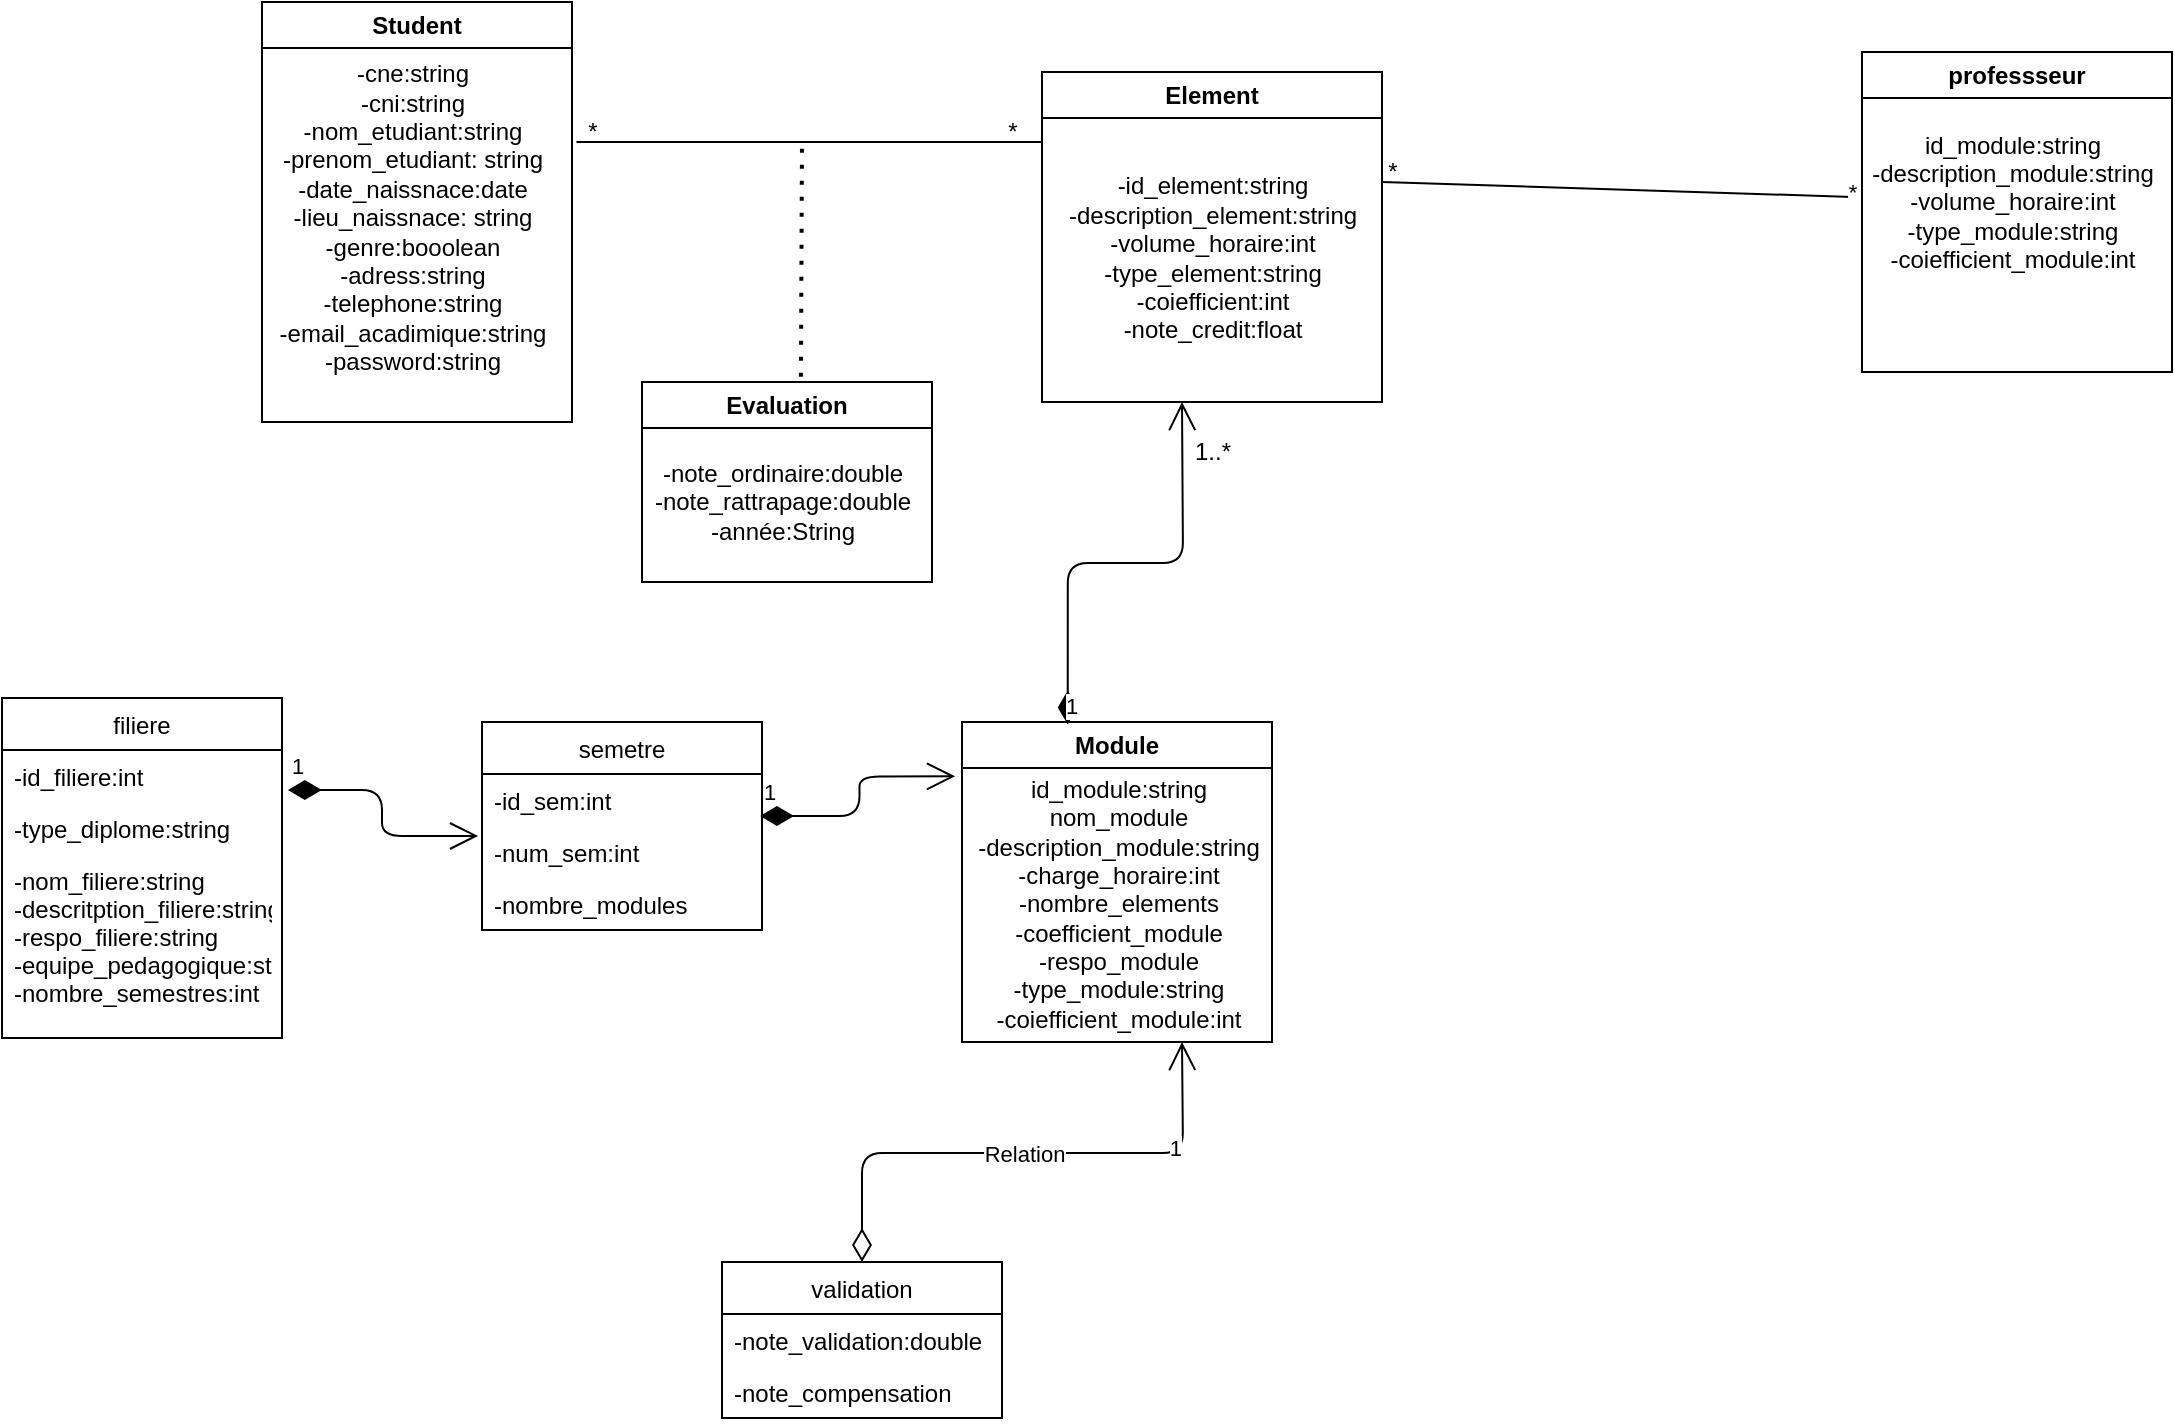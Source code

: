 <mxfile>
    <diagram id="AJ0hMvki0WESXabfGUj_" name="Page-1">
        <mxGraphModel dx="1203" dy="627" grid="1" gridSize="10" guides="1" tooltips="1" connect="1" arrows="1" fold="1" page="1" pageScale="1" pageWidth="850" pageHeight="1100" math="0" shadow="0">
            <root>
                <mxCell id="0"/>
                <mxCell id="1" parent="0"/>
                <mxCell id="2" value="Student" style="swimlane;whiteSpace=wrap;html=1;" parent="1" vertex="1">
                    <mxGeometry x="220" y="70" width="155" height="210" as="geometry"/>
                </mxCell>
                <mxCell id="3" value="&lt;div&gt;-cne:string&lt;/div&gt;&lt;div&gt;-cni:string&lt;/div&gt;&lt;div&gt;-nom_etudiant:string&lt;/div&gt;&lt;div&gt;-prenom_etudiant: string&lt;/div&gt;&lt;div&gt;-date_naissnace:date&lt;/div&gt;&lt;div&gt;-lieu_naissnace: string&lt;/div&gt;&lt;div&gt;-genre:booolean&lt;/div&gt;&lt;div&gt;-adress:string&lt;/div&gt;&lt;div&gt;-telephone:string&lt;/div&gt;&lt;div&gt;-email_acadimique:string&lt;/div&gt;&lt;div&gt;-password:string&lt;/div&gt;&lt;div&gt;&lt;br&gt;&lt;/div&gt;" style="text;html=1;align=center;verticalAlign=middle;resizable=0;points=[];autosize=1;strokeColor=none;fillColor=none;" parent="2" vertex="1">
                    <mxGeometry x="-5" y="20" width="160" height="190" as="geometry"/>
                </mxCell>
                <mxCell id="5" value="Evaluation" style="swimlane;whiteSpace=wrap;html=1;" parent="1" vertex="1">
                    <mxGeometry x="410" y="260" width="145" height="100" as="geometry"/>
                </mxCell>
                <mxCell id="6" value="-note_ordinaire:double&lt;br&gt;-note_rattrapage:double&lt;br&gt;-année:String" style="text;html=1;align=center;verticalAlign=middle;resizable=0;points=[];autosize=1;strokeColor=none;fillColor=none;" parent="5" vertex="1">
                    <mxGeometry x="-5" y="30" width="150" height="60" as="geometry"/>
                </mxCell>
                <mxCell id="8" value="Element" style="swimlane;whiteSpace=wrap;html=1;" parent="1" vertex="1">
                    <mxGeometry x="610" y="105" width="170" height="165" as="geometry"/>
                </mxCell>
                <mxCell id="10" value="&lt;div&gt;-id_element:string&lt;/div&gt;&lt;div&gt;-description_element:string&lt;/div&gt;&lt;div&gt;-volume_horaire:int&lt;/div&gt;&lt;div&gt;-type_element:string&lt;/div&gt;&lt;div&gt;-coiefficient:int&lt;/div&gt;&lt;div&gt;-note_credit:float&lt;/div&gt;" style="text;html=1;align=center;verticalAlign=middle;resizable=0;points=[];autosize=1;strokeColor=none;fillColor=none;" parent="8" vertex="1">
                    <mxGeometry y="42.5" width="170" height="100" as="geometry"/>
                </mxCell>
                <mxCell id="12" value="" style="endArrow=none;html=1;exitX=1.014;exitY=0.263;exitDx=0;exitDy=0;exitPerimeter=0;" parent="1" source="3" edge="1">
                    <mxGeometry width="50" height="50" relative="1" as="geometry">
                        <mxPoint x="470" y="240" as="sourcePoint"/>
                        <mxPoint x="610" y="140" as="targetPoint"/>
                    </mxGeometry>
                </mxCell>
                <mxCell id="14" value="" style="endArrow=none;dashed=1;html=1;dashPattern=1 3;strokeWidth=2;exitX=0.548;exitY=-0.026;exitDx=0;exitDy=0;exitPerimeter=0;" parent="1" source="5" edge="1">
                    <mxGeometry width="50" height="50" relative="1" as="geometry">
                        <mxPoint x="490" y="250" as="sourcePoint"/>
                        <mxPoint x="490" y="140" as="targetPoint"/>
                    </mxGeometry>
                </mxCell>
                <mxCell id="15" value="Module" style="swimlane;whiteSpace=wrap;html=1;" parent="1" vertex="1">
                    <mxGeometry x="570" y="430" width="155" height="160" as="geometry"/>
                </mxCell>
                <mxCell id="17" value="&lt;div&gt;id_module:string&lt;/div&gt;&lt;div&gt;nom_module&lt;/div&gt;&lt;div&gt;-description_module:string&lt;/div&gt;&lt;div&gt;-charge_horaire:int&lt;/div&gt;&lt;div&gt;-nombre_elements&lt;/div&gt;&lt;div&gt;-coefficient_module&lt;/div&gt;&lt;div&gt;-respo_module&lt;/div&gt;&lt;div&gt;&lt;span style=&quot;background-color: initial;&quot;&gt;-type_module:string&lt;/span&gt;&lt;/div&gt;&lt;div&gt;-coiefficient_module:int&lt;/div&gt;" style="text;html=1;align=center;verticalAlign=middle;resizable=0;points=[];autosize=1;strokeColor=none;fillColor=none;" parent="15" vertex="1">
                    <mxGeometry x="-2.5" y="21" width="160" height="140" as="geometry"/>
                </mxCell>
                <mxCell id="18" value="1" style="endArrow=open;html=1;endSize=12;startArrow=diamondThin;startSize=14;startFill=1;edgeStyle=orthogonalEdgeStyle;align=left;verticalAlign=bottom;exitX=0.341;exitY=0.008;exitDx=0;exitDy=0;exitPerimeter=0;" parent="1" source="15" edge="1">
                    <mxGeometry x="-1" y="3" relative="1" as="geometry">
                        <mxPoint x="510" y="360" as="sourcePoint"/>
                        <mxPoint x="680" y="270" as="targetPoint"/>
                    </mxGeometry>
                </mxCell>
                <mxCell id="19" value="1..*" style="text;html=1;align=center;verticalAlign=middle;resizable=0;points=[];autosize=1;strokeColor=none;fillColor=none;" parent="1" vertex="1">
                    <mxGeometry x="675" y="280" width="40" height="30" as="geometry"/>
                </mxCell>
                <mxCell id="20" value="*" style="text;html=1;align=center;verticalAlign=middle;resizable=0;points=[];autosize=1;strokeColor=none;fillColor=none;" parent="1" vertex="1">
                    <mxGeometry x="580" y="120" width="30" height="30" as="geometry"/>
                </mxCell>
                <mxCell id="21" value="*" style="text;html=1;align=center;verticalAlign=middle;resizable=0;points=[];autosize=1;strokeColor=none;fillColor=none;" parent="1" vertex="1">
                    <mxGeometry x="370" y="120" width="30" height="30" as="geometry"/>
                </mxCell>
                <mxCell id="22" value="semetre" style="swimlane;fontStyle=0;childLayout=stackLayout;horizontal=1;startSize=26;fillColor=none;horizontalStack=0;resizeParent=1;resizeParentMax=0;resizeLast=0;collapsible=1;marginBottom=0;" parent="1" vertex="1">
                    <mxGeometry x="330" y="430" width="140" height="104" as="geometry"/>
                </mxCell>
                <mxCell id="23" value="-id_sem:int" style="text;strokeColor=none;fillColor=none;align=left;verticalAlign=top;spacingLeft=4;spacingRight=4;overflow=hidden;rotatable=0;points=[[0,0.5],[1,0.5]];portConstraint=eastwest;" parent="22" vertex="1">
                    <mxGeometry y="26" width="140" height="26" as="geometry"/>
                </mxCell>
                <mxCell id="24" value="-num_sem:int" style="text;strokeColor=none;fillColor=none;align=left;verticalAlign=top;spacingLeft=4;spacingRight=4;overflow=hidden;rotatable=0;points=[[0,0.5],[1,0.5]];portConstraint=eastwest;" parent="22" vertex="1">
                    <mxGeometry y="52" width="140" height="26" as="geometry"/>
                </mxCell>
                <mxCell id="25" value="-nombre_modules" style="text;strokeColor=none;fillColor=none;align=left;verticalAlign=top;spacingLeft=4;spacingRight=4;overflow=hidden;rotatable=0;points=[[0,0.5],[1,0.5]];portConstraint=eastwest;" parent="22" vertex="1">
                    <mxGeometry y="78" width="140" height="26" as="geometry"/>
                </mxCell>
                <mxCell id="26" value="filiere" style="swimlane;fontStyle=0;childLayout=stackLayout;horizontal=1;startSize=26;fillColor=none;horizontalStack=0;resizeParent=1;resizeParentMax=0;resizeLast=0;collapsible=1;marginBottom=0;" parent="1" vertex="1">
                    <mxGeometry x="90" y="418" width="140" height="170" as="geometry"/>
                </mxCell>
                <mxCell id="27" value="-id_filiere:int" style="text;strokeColor=none;fillColor=none;align=left;verticalAlign=top;spacingLeft=4;spacingRight=4;overflow=hidden;rotatable=0;points=[[0,0.5],[1,0.5]];portConstraint=eastwest;" parent="26" vertex="1">
                    <mxGeometry y="26" width="140" height="26" as="geometry"/>
                </mxCell>
                <mxCell id="28" value="-type_diplome:string" style="text;strokeColor=none;fillColor=none;align=left;verticalAlign=top;spacingLeft=4;spacingRight=4;overflow=hidden;rotatable=0;points=[[0,0.5],[1,0.5]];portConstraint=eastwest;" parent="26" vertex="1">
                    <mxGeometry y="52" width="140" height="26" as="geometry"/>
                </mxCell>
                <mxCell id="29" value="-nom_filiere:string&#10;-descritption_filiere:string&#10;-respo_filiere:string&#10;-equipe_pedagogique:string&#10;-nombre_semestres:int" style="text;strokeColor=none;fillColor=none;align=left;verticalAlign=top;spacingLeft=4;spacingRight=4;overflow=hidden;rotatable=0;points=[[0,0.5],[1,0.5]];portConstraint=eastwest;" parent="26" vertex="1">
                    <mxGeometry y="78" width="140" height="92" as="geometry"/>
                </mxCell>
                <mxCell id="30" value="1" style="endArrow=open;html=1;endSize=12;startArrow=diamondThin;startSize=14;startFill=1;edgeStyle=orthogonalEdgeStyle;align=left;verticalAlign=bottom;exitX=1.021;exitY=0.769;exitDx=0;exitDy=0;exitPerimeter=0;entryX=-0.014;entryY=0.192;entryDx=0;entryDy=0;entryPerimeter=0;" parent="1" source="27" target="24" edge="1">
                    <mxGeometry x="-1" y="3" relative="1" as="geometry">
                        <mxPoint x="410" y="380" as="sourcePoint"/>
                        <mxPoint x="570" y="380" as="targetPoint"/>
                    </mxGeometry>
                </mxCell>
                <mxCell id="31" value="1" style="endArrow=open;html=1;endSize=12;startArrow=diamondThin;startSize=14;startFill=1;edgeStyle=orthogonalEdgeStyle;align=left;verticalAlign=bottom;exitX=0.993;exitY=0.808;exitDx=0;exitDy=0;exitPerimeter=0;entryX=-0.006;entryY=0.044;entryDx=0;entryDy=0;entryPerimeter=0;" parent="1" source="23" target="17" edge="1">
                    <mxGeometry x="-1" y="3" relative="1" as="geometry">
                        <mxPoint x="410" y="380" as="sourcePoint"/>
                        <mxPoint x="570" y="380" as="targetPoint"/>
                    </mxGeometry>
                </mxCell>
                <mxCell id="32" value="validation" style="swimlane;fontStyle=0;childLayout=stackLayout;horizontal=1;startSize=26;fillColor=none;horizontalStack=0;resizeParent=1;resizeParentMax=0;resizeLast=0;collapsible=1;marginBottom=0;" parent="1" vertex="1">
                    <mxGeometry x="450" y="700" width="140" height="78" as="geometry"/>
                </mxCell>
                <mxCell id="33" value="-note_validation:double" style="text;strokeColor=none;fillColor=none;align=left;verticalAlign=top;spacingLeft=4;spacingRight=4;overflow=hidden;rotatable=0;points=[[0,0.5],[1,0.5]];portConstraint=eastwest;" parent="32" vertex="1">
                    <mxGeometry y="26" width="140" height="26" as="geometry"/>
                </mxCell>
                <mxCell id="34" value="-note_compensation" style="text;strokeColor=none;fillColor=none;align=left;verticalAlign=top;spacingLeft=4;spacingRight=4;overflow=hidden;rotatable=0;points=[[0,0.5],[1,0.5]];portConstraint=eastwest;" parent="32" vertex="1">
                    <mxGeometry y="52" width="140" height="26" as="geometry"/>
                </mxCell>
                <mxCell id="36" value="Relation" style="endArrow=open;html=1;endSize=12;startArrow=diamondThin;startSize=14;startFill=0;edgeStyle=orthogonalEdgeStyle;exitX=0.5;exitY=0;exitDx=0;exitDy=0;" parent="1" source="32" edge="1">
                    <mxGeometry relative="1" as="geometry">
                        <mxPoint x="510" y="550" as="sourcePoint"/>
                        <mxPoint x="680" y="590" as="targetPoint"/>
                    </mxGeometry>
                </mxCell>
                <mxCell id="38" value="1" style="edgeLabel;resizable=0;html=1;align=right;verticalAlign=top;" parent="36" connectable="0" vertex="1">
                    <mxGeometry x="1" relative="1" as="geometry">
                        <mxPoint y="40" as="offset"/>
                    </mxGeometry>
                </mxCell>
                <mxCell id="39" value="professseur" style="swimlane;whiteSpace=wrap;html=1;" vertex="1" parent="1">
                    <mxGeometry x="1020" y="95" width="155" height="160" as="geometry"/>
                </mxCell>
                <mxCell id="40" value="&lt;div&gt;id_module:string&lt;/div&gt;&lt;div&gt;-description_module:string&lt;/div&gt;&lt;div&gt;-volume_horaire:int&lt;/div&gt;&lt;div&gt;-type_module:string&lt;/div&gt;&lt;div&gt;-coiefficient_module:int&lt;/div&gt;" style="text;html=1;align=center;verticalAlign=middle;resizable=0;points=[];autosize=1;strokeColor=none;fillColor=none;" vertex="1" parent="39">
                    <mxGeometry x="-5" y="30" width="160" height="90" as="geometry"/>
                </mxCell>
                <mxCell id="41" value="" style="endArrow=none;html=1;exitX=1.014;exitY=0.263;exitDx=0;exitDy=0;exitPerimeter=0;" edge="1" parent="1" target="40">
                    <mxGeometry width="50" height="50" relative="1" as="geometry">
                        <mxPoint x="780" y="160.0" as="sourcePoint"/>
                        <mxPoint x="1012.76" y="160.03" as="targetPoint"/>
                    </mxGeometry>
                </mxCell>
                <mxCell id="42" value="*" style="edgeLabel;html=1;align=center;verticalAlign=middle;resizable=0;points=[];" vertex="1" connectable="0" parent="41">
                    <mxGeometry x="0.268" relative="1" as="geometry">
                        <mxPoint x="86" as="offset"/>
                    </mxGeometry>
                </mxCell>
                <mxCell id="43" value="*" style="text;html=1;align=center;verticalAlign=middle;resizable=0;points=[];autosize=1;strokeColor=none;fillColor=none;" vertex="1" parent="1">
                    <mxGeometry x="770" y="140" width="30" height="30" as="geometry"/>
                </mxCell>
            </root>
        </mxGraphModel>
    </diagram>
</mxfile>
